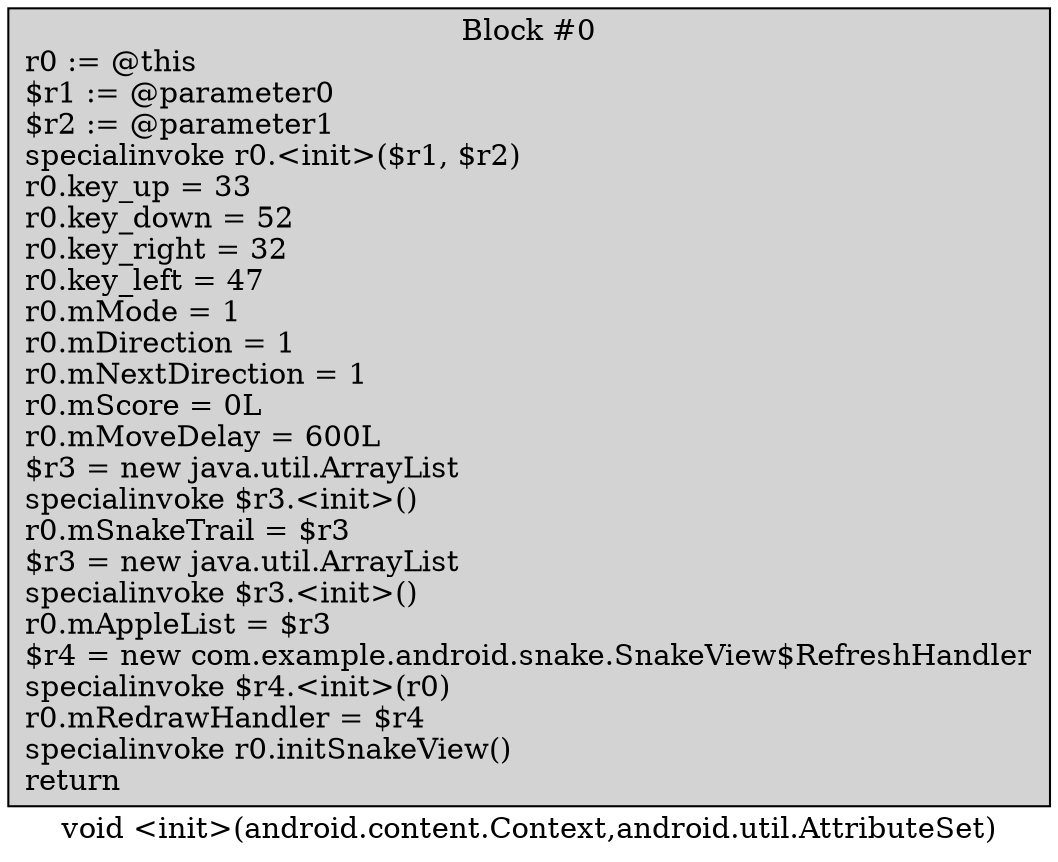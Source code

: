 digraph "void <init>(android.content.Context,android.util.AttributeSet)" {
    label = "void <init>(android.content.Context,android.util.AttributeSet)";
    node [shape = box];
    "0" [style = filled,fillcolor = lightgray,label = "Block #0\nr0 := @this\l$r1 := @parameter0\l$r2 := @parameter1\lspecialinvoke r0.<init>($r1, $r2)\lr0.key_up = 33\lr0.key_down = 52\lr0.key_right = 32\lr0.key_left = 47\lr0.mMode = 1\lr0.mDirection = 1\lr0.mNextDirection = 1\lr0.mScore = 0L\lr0.mMoveDelay = 600L\l$r3 = new java.util.ArrayList\lspecialinvoke $r3.<init>()\lr0.mSnakeTrail = $r3\l$r3 = new java.util.ArrayList\lspecialinvoke $r3.<init>()\lr0.mAppleList = $r3\l$r4 = new com.example.android.snake.SnakeView$RefreshHandler\lspecialinvoke $r4.<init>(r0)\lr0.mRedrawHandler = $r4\lspecialinvoke r0.initSnakeView()\lreturn\l",];
}
